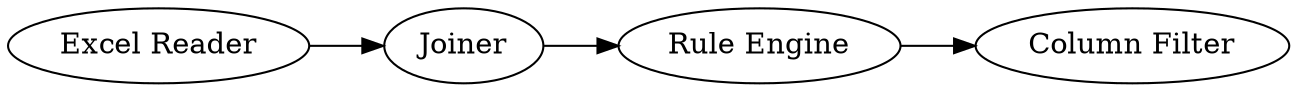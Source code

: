 digraph {
	2 -> 3
	3 -> 4
	1 -> 2
	1 [label="Excel Reader"]
	4 [label="Column Filter"]
	3 [label="Rule Engine"]
	2 [label=Joiner]
	rankdir=LR
}
